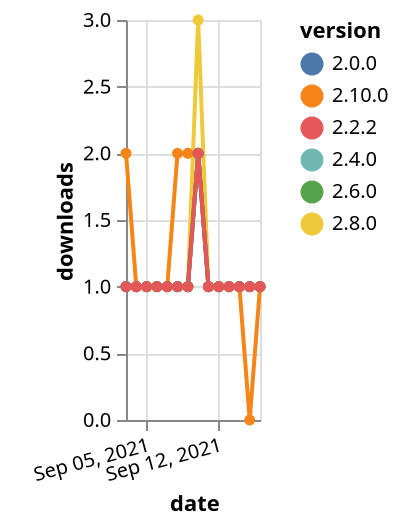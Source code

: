 {"$schema": "https://vega.github.io/schema/vega-lite/v5.json", "description": "A simple bar chart with embedded data.", "data": {"values": [{"date": "2021-09-03", "total": 202, "delta": 1, "version": "2.4.0"}, {"date": "2021-09-04", "total": 203, "delta": 1, "version": "2.4.0"}, {"date": "2021-09-05", "total": 204, "delta": 1, "version": "2.4.0"}, {"date": "2021-09-06", "total": 205, "delta": 1, "version": "2.4.0"}, {"date": "2021-09-07", "total": 206, "delta": 1, "version": "2.4.0"}, {"date": "2021-09-08", "total": 207, "delta": 1, "version": "2.4.0"}, {"date": "2021-09-09", "total": 208, "delta": 1, "version": "2.4.0"}, {"date": "2021-09-10", "total": 210, "delta": 2, "version": "2.4.0"}, {"date": "2021-09-11", "total": 211, "delta": 1, "version": "2.4.0"}, {"date": "2021-09-12", "total": 212, "delta": 1, "version": "2.4.0"}, {"date": "2021-09-13", "total": 213, "delta": 1, "version": "2.4.0"}, {"date": "2021-09-14", "total": 214, "delta": 1, "version": "2.4.0"}, {"date": "2021-09-15", "total": 215, "delta": 1, "version": "2.4.0"}, {"date": "2021-09-16", "total": 216, "delta": 1, "version": "2.4.0"}, {"date": "2021-09-03", "total": 209, "delta": 1, "version": "2.8.0"}, {"date": "2021-09-04", "total": 210, "delta": 1, "version": "2.8.0"}, {"date": "2021-09-05", "total": 211, "delta": 1, "version": "2.8.0"}, {"date": "2021-09-06", "total": 212, "delta": 1, "version": "2.8.0"}, {"date": "2021-09-07", "total": 213, "delta": 1, "version": "2.8.0"}, {"date": "2021-09-08", "total": 214, "delta": 1, "version": "2.8.0"}, {"date": "2021-09-09", "total": 215, "delta": 1, "version": "2.8.0"}, {"date": "2021-09-10", "total": 218, "delta": 3, "version": "2.8.0"}, {"date": "2021-09-11", "total": 219, "delta": 1, "version": "2.8.0"}, {"date": "2021-09-12", "total": 220, "delta": 1, "version": "2.8.0"}, {"date": "2021-09-13", "total": 221, "delta": 1, "version": "2.8.0"}, {"date": "2021-09-14", "total": 222, "delta": 1, "version": "2.8.0"}, {"date": "2021-09-15", "total": 223, "delta": 1, "version": "2.8.0"}, {"date": "2021-09-16", "total": 224, "delta": 1, "version": "2.8.0"}, {"date": "2021-09-03", "total": 178, "delta": 1, "version": "2.6.0"}, {"date": "2021-09-04", "total": 179, "delta": 1, "version": "2.6.0"}, {"date": "2021-09-05", "total": 180, "delta": 1, "version": "2.6.0"}, {"date": "2021-09-06", "total": 181, "delta": 1, "version": "2.6.0"}, {"date": "2021-09-07", "total": 182, "delta": 1, "version": "2.6.0"}, {"date": "2021-09-08", "total": 183, "delta": 1, "version": "2.6.0"}, {"date": "2021-09-09", "total": 184, "delta": 1, "version": "2.6.0"}, {"date": "2021-09-10", "total": 186, "delta": 2, "version": "2.6.0"}, {"date": "2021-09-11", "total": 187, "delta": 1, "version": "2.6.0"}, {"date": "2021-09-12", "total": 188, "delta": 1, "version": "2.6.0"}, {"date": "2021-09-13", "total": 189, "delta": 1, "version": "2.6.0"}, {"date": "2021-09-14", "total": 190, "delta": 1, "version": "2.6.0"}, {"date": "2021-09-15", "total": 191, "delta": 1, "version": "2.6.0"}, {"date": "2021-09-16", "total": 192, "delta": 1, "version": "2.6.0"}, {"date": "2021-09-03", "total": 131, "delta": 2, "version": "2.10.0"}, {"date": "2021-09-04", "total": 132, "delta": 1, "version": "2.10.0"}, {"date": "2021-09-05", "total": 133, "delta": 1, "version": "2.10.0"}, {"date": "2021-09-06", "total": 134, "delta": 1, "version": "2.10.0"}, {"date": "2021-09-07", "total": 135, "delta": 1, "version": "2.10.0"}, {"date": "2021-09-08", "total": 137, "delta": 2, "version": "2.10.0"}, {"date": "2021-09-09", "total": 139, "delta": 2, "version": "2.10.0"}, {"date": "2021-09-10", "total": 141, "delta": 2, "version": "2.10.0"}, {"date": "2021-09-11", "total": 142, "delta": 1, "version": "2.10.0"}, {"date": "2021-09-12", "total": 143, "delta": 1, "version": "2.10.0"}, {"date": "2021-09-13", "total": 144, "delta": 1, "version": "2.10.0"}, {"date": "2021-09-14", "total": 145, "delta": 1, "version": "2.10.0"}, {"date": "2021-09-15", "total": 145, "delta": 0, "version": "2.10.0"}, {"date": "2021-09-16", "total": 146, "delta": 1, "version": "2.10.0"}, {"date": "2021-09-03", "total": 250, "delta": 1, "version": "2.0.0"}, {"date": "2021-09-04", "total": 251, "delta": 1, "version": "2.0.0"}, {"date": "2021-09-05", "total": 252, "delta": 1, "version": "2.0.0"}, {"date": "2021-09-06", "total": 253, "delta": 1, "version": "2.0.0"}, {"date": "2021-09-07", "total": 254, "delta": 1, "version": "2.0.0"}, {"date": "2021-09-08", "total": 255, "delta": 1, "version": "2.0.0"}, {"date": "2021-09-09", "total": 256, "delta": 1, "version": "2.0.0"}, {"date": "2021-09-10", "total": 258, "delta": 2, "version": "2.0.0"}, {"date": "2021-09-11", "total": 259, "delta": 1, "version": "2.0.0"}, {"date": "2021-09-12", "total": 260, "delta": 1, "version": "2.0.0"}, {"date": "2021-09-13", "total": 261, "delta": 1, "version": "2.0.0"}, {"date": "2021-09-14", "total": 262, "delta": 1, "version": "2.0.0"}, {"date": "2021-09-15", "total": 263, "delta": 1, "version": "2.0.0"}, {"date": "2021-09-16", "total": 264, "delta": 1, "version": "2.0.0"}, {"date": "2021-09-03", "total": 207, "delta": 1, "version": "2.2.2"}, {"date": "2021-09-04", "total": 208, "delta": 1, "version": "2.2.2"}, {"date": "2021-09-05", "total": 209, "delta": 1, "version": "2.2.2"}, {"date": "2021-09-06", "total": 210, "delta": 1, "version": "2.2.2"}, {"date": "2021-09-07", "total": 211, "delta": 1, "version": "2.2.2"}, {"date": "2021-09-08", "total": 212, "delta": 1, "version": "2.2.2"}, {"date": "2021-09-09", "total": 213, "delta": 1, "version": "2.2.2"}, {"date": "2021-09-10", "total": 215, "delta": 2, "version": "2.2.2"}, {"date": "2021-09-11", "total": 216, "delta": 1, "version": "2.2.2"}, {"date": "2021-09-12", "total": 217, "delta": 1, "version": "2.2.2"}, {"date": "2021-09-13", "total": 218, "delta": 1, "version": "2.2.2"}, {"date": "2021-09-14", "total": 219, "delta": 1, "version": "2.2.2"}, {"date": "2021-09-15", "total": 220, "delta": 1, "version": "2.2.2"}, {"date": "2021-09-16", "total": 221, "delta": 1, "version": "2.2.2"}]}, "width": "container", "mark": {"type": "line", "point": {"filled": true}}, "encoding": {"x": {"field": "date", "type": "temporal", "timeUnit": "yearmonthdate", "title": "date", "axis": {"labelAngle": -15}}, "y": {"field": "delta", "type": "quantitative", "title": "downloads"}, "color": {"field": "version", "type": "nominal"}, "tooltip": {"field": "delta"}}}